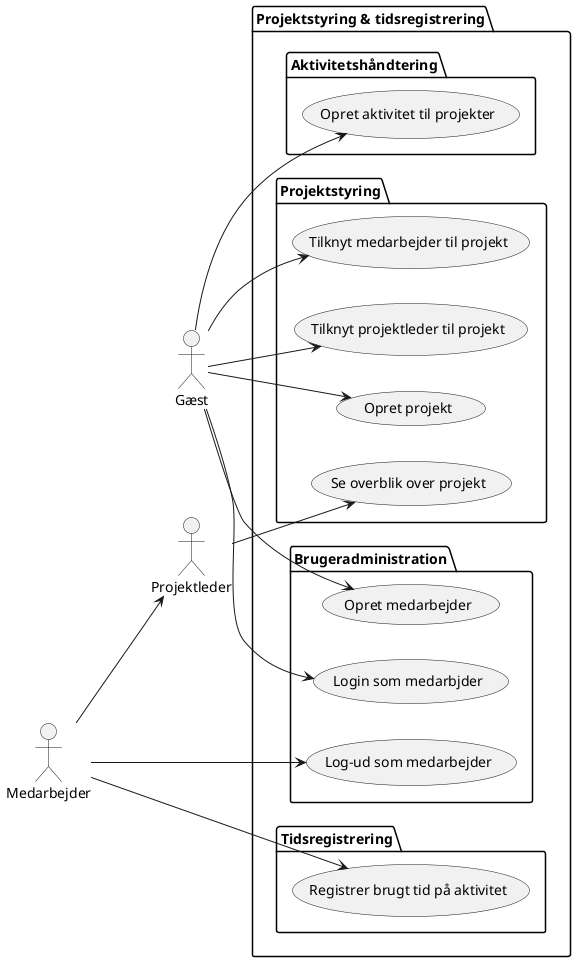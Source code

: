 @startuml 

left to right direction

actor "Gæst" as guest
actor "Medarbejder" as worker 
actor "Projektleder" as leader


package "Projektstyring & tidsregistrering" {

    package "Projektstyring" {
        usecase "Opret projekt" as create_project
        usecase "Tilknyt medarbejder til projekt" as assign_project_user
        usecase "Tilknyt projektleder til projekt" as assign_project_leader
        usecase "Se overblik over projekt" as view_project_overview
    }
    
    package "Brugeradministration" {
        usecase "Opret medarbejder" as create_worker
        usecase "Login som medarbjder" as login
        usecase "Log-ud som medarbejder" as logout
    }

    package "Aktivitetshåndtering" {
        usecase "Opret aktivitet til projekter" as create_project_activity
    }

    package "Tidsregistrering" {
        usecase "Registrer brugt tid på aktivitet" as register_activity_time

    }
    
}

guest --> create_project
guest --> create_project_activity
guest --> assign_project_user
guest --> assign_project_leader
guest --> create_worker
guest --> login

worker --> register_activity_time
worker --> logout

leader --> view_project_overview 

worker --> leader

@enduml
